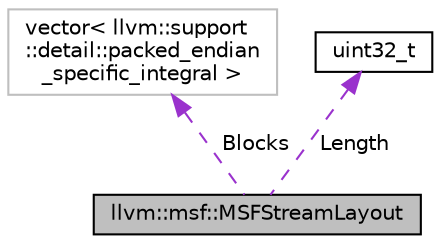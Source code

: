 digraph "llvm::msf::MSFStreamLayout"
{
 // LATEX_PDF_SIZE
  bgcolor="transparent";
  edge [fontname="Helvetica",fontsize="10",labelfontname="Helvetica",labelfontsize="10"];
  node [fontname="Helvetica",fontsize="10",shape=record];
  Node1 [label="llvm::msf::MSFStreamLayout",height=0.2,width=0.4,color="black", fillcolor="grey75", style="filled", fontcolor="black",tooltip="Describes the layout of a stream in an MSF layout."];
  Node2 -> Node1 [dir="back",color="darkorchid3",fontsize="10",style="dashed",label=" Blocks" ,fontname="Helvetica"];
  Node2 [label="vector\< llvm::support\l::detail::packed_endian\l_specific_integral \>",height=0.2,width=0.4,color="grey75",tooltip=" "];
  Node3 -> Node1 [dir="back",color="darkorchid3",fontsize="10",style="dashed",label=" Length" ,fontname="Helvetica"];
  Node3 [label="uint32_t",height=0.2,width=0.4,color="black",URL="$classuint32__t.html",tooltip=" "];
}
